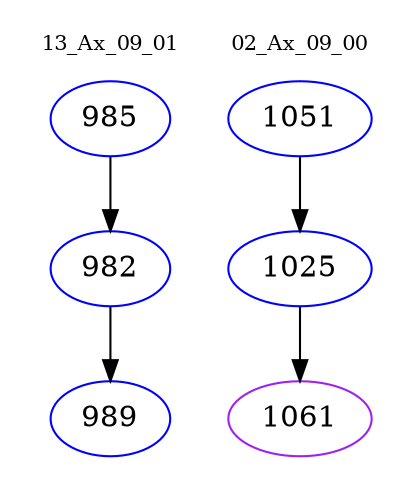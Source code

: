 digraph{
subgraph cluster_0 {
color = white
label = "13_Ax_09_01";
fontsize=10;
T0_985 [label="985", color="blue"]
T0_985 -> T0_982 [color="black"]
T0_982 [label="982", color="blue"]
T0_982 -> T0_989 [color="black"]
T0_989 [label="989", color="blue"]
}
subgraph cluster_1 {
color = white
label = "02_Ax_09_00";
fontsize=10;
T1_1051 [label="1051", color="blue"]
T1_1051 -> T1_1025 [color="black"]
T1_1025 [label="1025", color="blue"]
T1_1025 -> T1_1061 [color="black"]
T1_1061 [label="1061", color="purple"]
}
}

